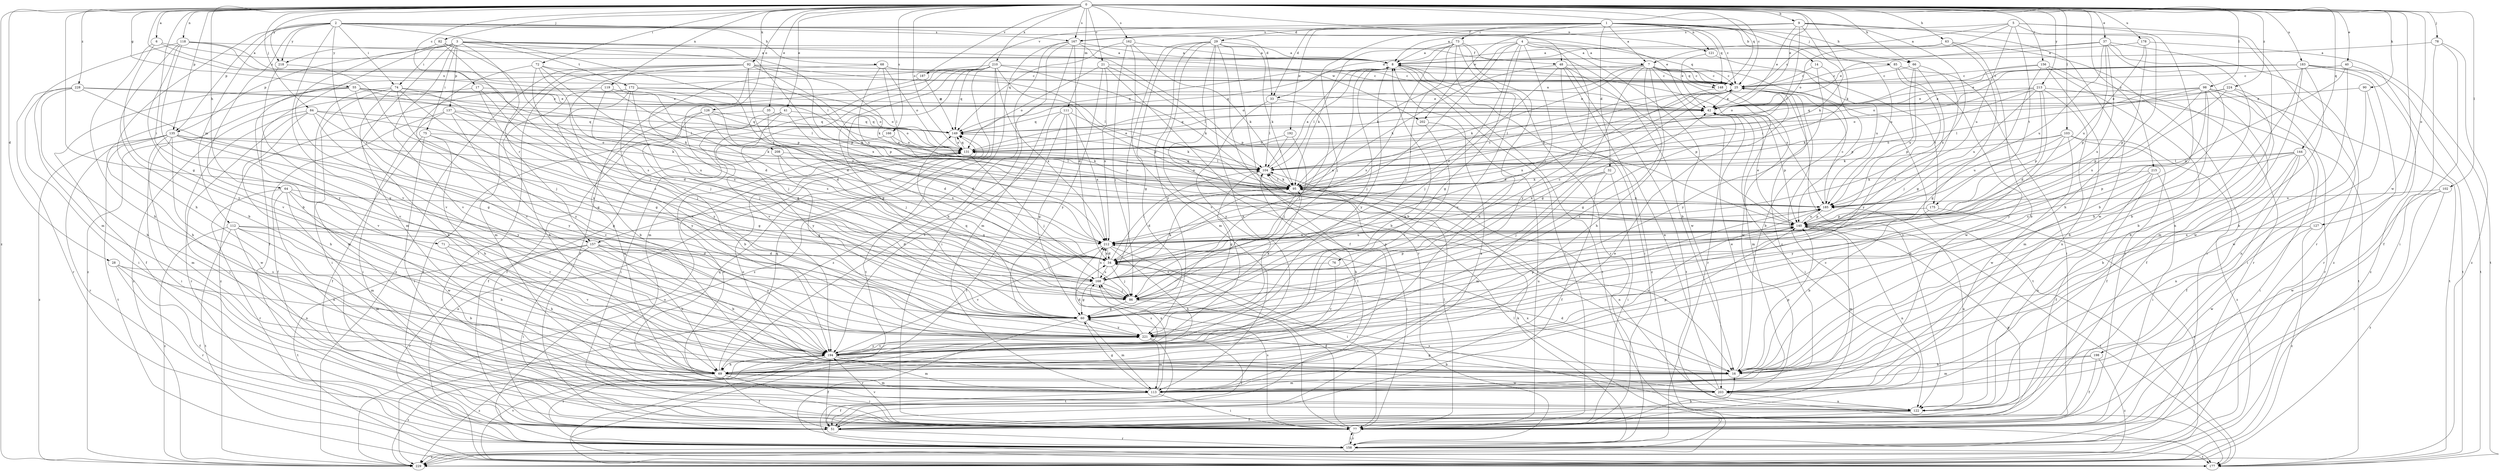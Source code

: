 strict digraph  {
0;
1;
2;
3;
4;
5;
6;
7;
8;
9;
14;
16;
17;
21;
25;
28;
29;
32;
33;
34;
35;
37;
40;
41;
42;
48;
51;
55;
60;
63;
64;
66;
68;
69;
71;
72;
73;
74;
75;
76;
77;
78;
82;
84;
85;
86;
90;
92;
95;
98;
102;
103;
104;
111;
112;
113;
118;
119;
121;
122;
126;
127;
131;
135;
137;
140;
144;
148;
149;
156;
157;
158;
162;
166;
167;
168;
172;
175;
177;
178;
183;
185;
187;
192;
194;
198;
202;
203;
208;
210;
212;
213;
215;
218;
221;
224;
228;
229;
0 -> 6  [label=a];
0 -> 9  [label=b];
0 -> 17  [label=c];
0 -> 21  [label=c];
0 -> 25  [label=c];
0 -> 28  [label=d];
0 -> 35  [label=e];
0 -> 37  [label=e];
0 -> 40  [label=e];
0 -> 41  [label=e];
0 -> 42  [label=e];
0 -> 48  [label=f];
0 -> 55  [label=g];
0 -> 60  [label=g];
0 -> 63  [label=h];
0 -> 64  [label=h];
0 -> 66  [label=h];
0 -> 71  [label=i];
0 -> 72  [label=i];
0 -> 78  [label=j];
0 -> 82  [label=j];
0 -> 84  [label=j];
0 -> 90  [label=k];
0 -> 92  [label=k];
0 -> 95  [label=k];
0 -> 98  [label=l];
0 -> 102  [label=l];
0 -> 103  [label=l];
0 -> 111  [label=m];
0 -> 118  [label=n];
0 -> 119  [label=n];
0 -> 126  [label=o];
0 -> 127  [label=o];
0 -> 131  [label=o];
0 -> 135  [label=p];
0 -> 144  [label=q];
0 -> 148  [label=q];
0 -> 156  [label=r];
0 -> 162  [label=s];
0 -> 166  [label=s];
0 -> 167  [label=s];
0 -> 178  [label=u];
0 -> 183  [label=u];
0 -> 187  [label=v];
0 -> 198  [label=w];
0 -> 208  [label=x];
0 -> 210  [label=x];
0 -> 213  [label=y];
0 -> 215  [label=y];
0 -> 218  [label=y];
0 -> 224  [label=z];
0 -> 228  [label=z];
0 -> 229  [label=z];
1 -> 7  [label=a];
1 -> 14  [label=b];
1 -> 25  [label=c];
1 -> 29  [label=d];
1 -> 32  [label=d];
1 -> 33  [label=d];
1 -> 66  [label=h];
1 -> 73  [label=i];
1 -> 85  [label=j];
1 -> 86  [label=j];
1 -> 121  [label=n];
1 -> 148  [label=q];
1 -> 185  [label=u];
1 -> 187  [label=v];
1 -> 192  [label=v];
1 -> 202  [label=w];
2 -> 16  [label=b];
2 -> 33  [label=d];
2 -> 42  [label=e];
2 -> 68  [label=h];
2 -> 69  [label=h];
2 -> 74  [label=i];
2 -> 112  [label=m];
2 -> 121  [label=n];
2 -> 135  [label=p];
2 -> 157  [label=r];
2 -> 167  [label=s];
2 -> 194  [label=v];
2 -> 212  [label=x];
2 -> 218  [label=y];
3 -> 48  [label=f];
3 -> 51  [label=f];
3 -> 74  [label=i];
3 -> 75  [label=i];
3 -> 113  [label=m];
3 -> 135  [label=p];
3 -> 137  [label=p];
3 -> 140  [label=p];
3 -> 157  [label=r];
3 -> 172  [label=t];
3 -> 194  [label=v];
3 -> 202  [label=w];
3 -> 212  [label=x];
3 -> 218  [label=y];
4 -> 7  [label=a];
4 -> 33  [label=d];
4 -> 34  [label=d];
4 -> 60  [label=g];
4 -> 76  [label=i];
4 -> 95  [label=k];
4 -> 148  [label=q];
4 -> 157  [label=r];
4 -> 203  [label=w];
4 -> 221  [label=y];
5 -> 7  [label=a];
5 -> 16  [label=b];
5 -> 69  [label=h];
5 -> 131  [label=o];
5 -> 158  [label=r];
5 -> 167  [label=s];
5 -> 175  [label=t];
5 -> 185  [label=u];
6 -> 8  [label=a];
6 -> 69  [label=h];
6 -> 140  [label=p];
6 -> 221  [label=y];
7 -> 16  [label=b];
7 -> 25  [label=c];
7 -> 60  [label=g];
7 -> 69  [label=h];
7 -> 95  [label=k];
7 -> 131  [label=o];
7 -> 148  [label=q];
7 -> 149  [label=q];
7 -> 158  [label=r];
7 -> 175  [label=t];
7 -> 194  [label=v];
7 -> 203  [label=w];
8 -> 25  [label=c];
8 -> 77  [label=i];
8 -> 86  [label=j];
8 -> 104  [label=l];
8 -> 149  [label=q];
8 -> 177  [label=t];
8 -> 185  [label=u];
8 -> 221  [label=y];
9 -> 8  [label=a];
9 -> 42  [label=e];
9 -> 95  [label=k];
9 -> 104  [label=l];
9 -> 122  [label=n];
9 -> 167  [label=s];
9 -> 203  [label=w];
9 -> 212  [label=x];
14 -> 25  [label=c];
14 -> 140  [label=p];
14 -> 221  [label=y];
16 -> 34  [label=d];
16 -> 42  [label=e];
16 -> 113  [label=m];
16 -> 140  [label=p];
17 -> 42  [label=e];
17 -> 86  [label=j];
17 -> 168  [label=s];
17 -> 229  [label=z];
21 -> 16  [label=b];
21 -> 25  [label=c];
21 -> 104  [label=l];
21 -> 131  [label=o];
21 -> 212  [label=x];
21 -> 221  [label=y];
25 -> 42  [label=e];
25 -> 60  [label=g];
25 -> 95  [label=k];
25 -> 104  [label=l];
25 -> 177  [label=t];
25 -> 212  [label=x];
28 -> 16  [label=b];
28 -> 51  [label=f];
28 -> 158  [label=r];
28 -> 168  [label=s];
29 -> 8  [label=a];
29 -> 16  [label=b];
29 -> 51  [label=f];
29 -> 60  [label=g];
29 -> 69  [label=h];
29 -> 95  [label=k];
29 -> 158  [label=r];
29 -> 168  [label=s];
29 -> 194  [label=v];
29 -> 221  [label=y];
32 -> 51  [label=f];
32 -> 77  [label=i];
32 -> 86  [label=j];
32 -> 95  [label=k];
32 -> 113  [label=m];
33 -> 86  [label=j];
33 -> 104  [label=l];
33 -> 221  [label=y];
34 -> 8  [label=a];
34 -> 25  [label=c];
34 -> 86  [label=j];
34 -> 104  [label=l];
34 -> 140  [label=p];
34 -> 168  [label=s];
34 -> 185  [label=u];
34 -> 212  [label=x];
35 -> 34  [label=d];
35 -> 51  [label=f];
35 -> 149  [label=q];
37 -> 8  [label=a];
37 -> 16  [label=b];
37 -> 42  [label=e];
37 -> 69  [label=h];
37 -> 140  [label=p];
37 -> 185  [label=u];
37 -> 212  [label=x];
37 -> 229  [label=z];
40 -> 16  [label=b];
40 -> 25  [label=c];
40 -> 177  [label=t];
40 -> 212  [label=x];
41 -> 34  [label=d];
41 -> 51  [label=f];
41 -> 77  [label=i];
41 -> 149  [label=q];
41 -> 221  [label=y];
42 -> 8  [label=a];
42 -> 77  [label=i];
42 -> 140  [label=p];
42 -> 149  [label=q];
48 -> 25  [label=c];
48 -> 77  [label=i];
48 -> 86  [label=j];
48 -> 95  [label=k];
48 -> 140  [label=p];
48 -> 177  [label=t];
48 -> 229  [label=z];
51 -> 8  [label=a];
51 -> 25  [label=c];
51 -> 140  [label=p];
51 -> 158  [label=r];
55 -> 42  [label=e];
55 -> 51  [label=f];
55 -> 60  [label=g];
55 -> 69  [label=h];
55 -> 95  [label=k];
55 -> 104  [label=l];
55 -> 131  [label=o];
55 -> 194  [label=v];
60 -> 95  [label=k];
60 -> 113  [label=m];
60 -> 140  [label=p];
60 -> 149  [label=q];
60 -> 158  [label=r];
60 -> 221  [label=y];
63 -> 8  [label=a];
63 -> 16  [label=b];
63 -> 25  [label=c];
63 -> 60  [label=g];
63 -> 158  [label=r];
64 -> 113  [label=m];
64 -> 122  [label=n];
64 -> 158  [label=r];
64 -> 185  [label=u];
64 -> 194  [label=v];
64 -> 203  [label=w];
66 -> 25  [label=c];
66 -> 86  [label=j];
66 -> 140  [label=p];
66 -> 168  [label=s];
66 -> 185  [label=u];
68 -> 25  [label=c];
68 -> 104  [label=l];
68 -> 131  [label=o];
68 -> 185  [label=u];
68 -> 229  [label=z];
69 -> 51  [label=f];
69 -> 77  [label=i];
69 -> 113  [label=m];
69 -> 140  [label=p];
69 -> 149  [label=q];
69 -> 185  [label=u];
69 -> 203  [label=w];
69 -> 229  [label=z];
71 -> 34  [label=d];
71 -> 69  [label=h];
71 -> 194  [label=v];
72 -> 25  [label=c];
72 -> 34  [label=d];
72 -> 86  [label=j];
72 -> 168  [label=s];
72 -> 194  [label=v];
72 -> 212  [label=x];
73 -> 8  [label=a];
73 -> 16  [label=b];
73 -> 69  [label=h];
73 -> 86  [label=j];
73 -> 95  [label=k];
73 -> 158  [label=r];
73 -> 168  [label=s];
73 -> 194  [label=v];
74 -> 34  [label=d];
74 -> 42  [label=e];
74 -> 60  [label=g];
74 -> 69  [label=h];
74 -> 77  [label=i];
74 -> 113  [label=m];
74 -> 221  [label=y];
75 -> 51  [label=f];
75 -> 60  [label=g];
75 -> 69  [label=h];
75 -> 77  [label=i];
75 -> 131  [label=o];
76 -> 168  [label=s];
76 -> 194  [label=v];
77 -> 16  [label=b];
77 -> 34  [label=d];
77 -> 104  [label=l];
77 -> 158  [label=r];
77 -> 168  [label=s];
77 -> 194  [label=v];
78 -> 8  [label=a];
78 -> 51  [label=f];
78 -> 77  [label=i];
78 -> 229  [label=z];
82 -> 8  [label=a];
82 -> 86  [label=j];
82 -> 168  [label=s];
82 -> 194  [label=v];
84 -> 69  [label=h];
84 -> 77  [label=i];
84 -> 95  [label=k];
84 -> 149  [label=q];
84 -> 158  [label=r];
84 -> 168  [label=s];
84 -> 221  [label=y];
85 -> 25  [label=c];
85 -> 77  [label=i];
85 -> 203  [label=w];
85 -> 221  [label=y];
86 -> 60  [label=g];
86 -> 77  [label=i];
90 -> 42  [label=e];
90 -> 122  [label=n];
90 -> 203  [label=w];
92 -> 25  [label=c];
92 -> 34  [label=d];
92 -> 77  [label=i];
92 -> 86  [label=j];
92 -> 95  [label=k];
92 -> 104  [label=l];
92 -> 113  [label=m];
92 -> 140  [label=p];
92 -> 194  [label=v];
92 -> 229  [label=z];
95 -> 25  [label=c];
95 -> 34  [label=d];
95 -> 77  [label=i];
95 -> 104  [label=l];
95 -> 122  [label=n];
95 -> 131  [label=o];
95 -> 149  [label=q];
95 -> 185  [label=u];
98 -> 16  [label=b];
98 -> 42  [label=e];
98 -> 51  [label=f];
98 -> 77  [label=i];
98 -> 104  [label=l];
98 -> 131  [label=o];
98 -> 140  [label=p];
98 -> 177  [label=t];
98 -> 221  [label=y];
102 -> 77  [label=i];
102 -> 185  [label=u];
102 -> 203  [label=w];
102 -> 229  [label=z];
103 -> 51  [label=f];
103 -> 95  [label=k];
103 -> 131  [label=o];
103 -> 185  [label=u];
103 -> 203  [label=w];
103 -> 221  [label=y];
103 -> 229  [label=z];
104 -> 8  [label=a];
104 -> 60  [label=g];
104 -> 69  [label=h];
104 -> 95  [label=k];
111 -> 60  [label=g];
111 -> 95  [label=k];
111 -> 149  [label=q];
111 -> 177  [label=t];
111 -> 194  [label=v];
111 -> 212  [label=x];
112 -> 16  [label=b];
112 -> 34  [label=d];
112 -> 113  [label=m];
112 -> 122  [label=n];
112 -> 177  [label=t];
112 -> 212  [label=x];
112 -> 229  [label=z];
113 -> 25  [label=c];
113 -> 42  [label=e];
113 -> 51  [label=f];
113 -> 60  [label=g];
113 -> 77  [label=i];
113 -> 104  [label=l];
113 -> 131  [label=o];
113 -> 212  [label=x];
118 -> 8  [label=a];
118 -> 16  [label=b];
118 -> 25  [label=c];
118 -> 104  [label=l];
118 -> 113  [label=m];
118 -> 194  [label=v];
118 -> 221  [label=y];
119 -> 34  [label=d];
119 -> 42  [label=e];
119 -> 168  [label=s];
119 -> 229  [label=z];
121 -> 42  [label=e];
121 -> 185  [label=u];
122 -> 51  [label=f];
122 -> 77  [label=i];
122 -> 149  [label=q];
122 -> 168  [label=s];
122 -> 185  [label=u];
126 -> 16  [label=b];
126 -> 86  [label=j];
126 -> 131  [label=o];
126 -> 149  [label=q];
126 -> 203  [label=w];
127 -> 203  [label=w];
127 -> 212  [label=x];
127 -> 229  [label=z];
131 -> 42  [label=e];
131 -> 86  [label=j];
131 -> 104  [label=l];
131 -> 149  [label=q];
135 -> 60  [label=g];
135 -> 77  [label=i];
135 -> 113  [label=m];
135 -> 131  [label=o];
135 -> 158  [label=r];
135 -> 177  [label=t];
135 -> 185  [label=u];
135 -> 203  [label=w];
135 -> 221  [label=y];
135 -> 229  [label=z];
137 -> 51  [label=f];
137 -> 77  [label=i];
137 -> 95  [label=k];
137 -> 149  [label=q];
137 -> 194  [label=v];
137 -> 221  [label=y];
140 -> 42  [label=e];
140 -> 113  [label=m];
140 -> 122  [label=n];
140 -> 177  [label=t];
140 -> 185  [label=u];
140 -> 212  [label=x];
144 -> 16  [label=b];
144 -> 51  [label=f];
144 -> 77  [label=i];
144 -> 104  [label=l];
144 -> 122  [label=n];
144 -> 140  [label=p];
144 -> 168  [label=s];
148 -> 34  [label=d];
148 -> 113  [label=m];
148 -> 122  [label=n];
149 -> 131  [label=o];
156 -> 25  [label=c];
156 -> 60  [label=g];
156 -> 77  [label=i];
156 -> 122  [label=n];
156 -> 131  [label=o];
156 -> 158  [label=r];
157 -> 16  [label=b];
157 -> 34  [label=d];
157 -> 69  [label=h];
157 -> 77  [label=i];
157 -> 158  [label=r];
157 -> 177  [label=t];
157 -> 221  [label=y];
158 -> 77  [label=i];
158 -> 95  [label=k];
158 -> 131  [label=o];
158 -> 177  [label=t];
158 -> 229  [label=z];
162 -> 8  [label=a];
162 -> 86  [label=j];
162 -> 95  [label=k];
162 -> 113  [label=m];
162 -> 149  [label=q];
166 -> 51  [label=f];
166 -> 95  [label=k];
166 -> 131  [label=o];
167 -> 8  [label=a];
167 -> 34  [label=d];
167 -> 69  [label=h];
167 -> 77  [label=i];
167 -> 113  [label=m];
167 -> 140  [label=p];
167 -> 229  [label=z];
168 -> 42  [label=e];
168 -> 60  [label=g];
168 -> 86  [label=j];
168 -> 95  [label=k];
168 -> 140  [label=p];
168 -> 212  [label=x];
172 -> 16  [label=b];
172 -> 42  [label=e];
172 -> 69  [label=h];
172 -> 86  [label=j];
172 -> 95  [label=k];
172 -> 131  [label=o];
172 -> 221  [label=y];
175 -> 16  [label=b];
175 -> 140  [label=p];
175 -> 229  [label=z];
177 -> 131  [label=o];
177 -> 194  [label=v];
178 -> 8  [label=a];
178 -> 140  [label=p];
178 -> 177  [label=t];
178 -> 185  [label=u];
183 -> 16  [label=b];
183 -> 25  [label=c];
183 -> 42  [label=e];
183 -> 113  [label=m];
183 -> 131  [label=o];
183 -> 158  [label=r];
183 -> 177  [label=t];
183 -> 203  [label=w];
183 -> 229  [label=z];
185 -> 25  [label=c];
185 -> 140  [label=p];
187 -> 60  [label=g];
187 -> 149  [label=q];
192 -> 86  [label=j];
192 -> 104  [label=l];
192 -> 131  [label=o];
194 -> 8  [label=a];
194 -> 16  [label=b];
194 -> 51  [label=f];
194 -> 69  [label=h];
194 -> 113  [label=m];
194 -> 158  [label=r];
194 -> 168  [label=s];
194 -> 185  [label=u];
194 -> 221  [label=y];
194 -> 229  [label=z];
198 -> 16  [label=b];
198 -> 51  [label=f];
198 -> 113  [label=m];
198 -> 229  [label=z];
202 -> 77  [label=i];
202 -> 194  [label=v];
203 -> 8  [label=a];
203 -> 60  [label=g];
203 -> 122  [label=n];
203 -> 131  [label=o];
203 -> 212  [label=x];
208 -> 60  [label=g];
208 -> 104  [label=l];
208 -> 212  [label=x];
210 -> 25  [label=c];
210 -> 51  [label=f];
210 -> 60  [label=g];
210 -> 95  [label=k];
210 -> 113  [label=m];
210 -> 140  [label=p];
210 -> 149  [label=q];
210 -> 168  [label=s];
210 -> 177  [label=t];
210 -> 194  [label=v];
210 -> 212  [label=x];
210 -> 229  [label=z];
212 -> 34  [label=d];
212 -> 69  [label=h];
212 -> 77  [label=i];
212 -> 194  [label=v];
213 -> 34  [label=d];
213 -> 42  [label=e];
213 -> 95  [label=k];
213 -> 104  [label=l];
213 -> 113  [label=m];
213 -> 140  [label=p];
213 -> 177  [label=t];
213 -> 185  [label=u];
215 -> 51  [label=f];
215 -> 77  [label=i];
215 -> 95  [label=k];
215 -> 122  [label=n];
215 -> 221  [label=y];
218 -> 86  [label=j];
218 -> 194  [label=v];
221 -> 34  [label=d];
221 -> 51  [label=f];
221 -> 113  [label=m];
221 -> 177  [label=t];
221 -> 194  [label=v];
224 -> 16  [label=b];
224 -> 42  [label=e];
224 -> 149  [label=q];
224 -> 158  [label=r];
224 -> 212  [label=x];
228 -> 42  [label=e];
228 -> 60  [label=g];
228 -> 69  [label=h];
228 -> 77  [label=i];
228 -> 104  [label=l];
228 -> 158  [label=r];
229 -> 104  [label=l];
}

